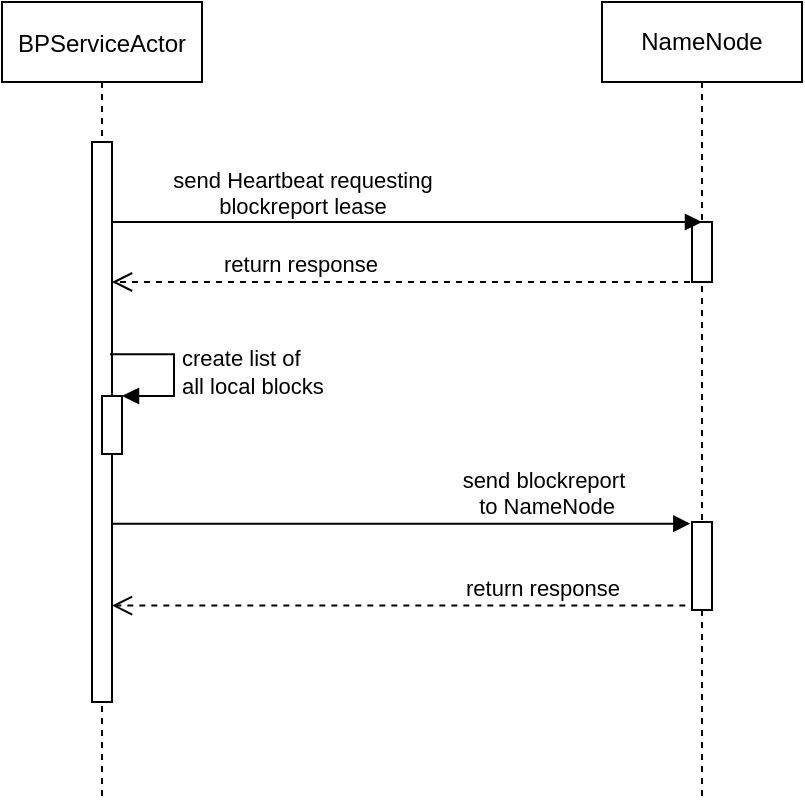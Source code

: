 <mxfile version="17.4.2" type="device"><diagram id="vftJ0yYzmNzu6-0gRrDb" name="Page-1"><mxGraphModel dx="1662" dy="878" grid="1" gridSize="10" guides="1" tooltips="1" connect="1" arrows="1" fold="1" page="1" pageScale="1" pageWidth="1100" pageHeight="850" math="0" shadow="0"><root><mxCell id="0"/><mxCell id="1" parent="0"/><mxCell id="DWX8F80SmH6t4qlHSWSQ-1" value="BPServiceActor" style="shape=umlLifeline;perimeter=lifelinePerimeter;container=1;collapsible=0;recursiveResize=0;rounded=0;shadow=0;strokeWidth=1;" vertex="1" parent="1"><mxGeometry x="110" y="80" width="100" height="400" as="geometry"/></mxCell><mxCell id="DWX8F80SmH6t4qlHSWSQ-2" value="" style="points=[];perimeter=orthogonalPerimeter;rounded=0;shadow=0;strokeWidth=1;" vertex="1" parent="DWX8F80SmH6t4qlHSWSQ-1"><mxGeometry x="45" y="70" width="10" height="280" as="geometry"/></mxCell><mxCell id="DWX8F80SmH6t4qlHSWSQ-3" value="" style="html=1;points=[];perimeter=orthogonalPerimeter;" vertex="1" parent="DWX8F80SmH6t4qlHSWSQ-1"><mxGeometry x="50" y="197" width="10" height="29" as="geometry"/></mxCell><mxCell id="DWX8F80SmH6t4qlHSWSQ-4" value="create list of&lt;br&gt;all local blocks" style="edgeStyle=orthogonalEdgeStyle;html=1;align=left;spacingLeft=2;endArrow=block;rounded=0;entryX=1;entryY=0;exitX=0.9;exitY=0.356;exitDx=0;exitDy=0;exitPerimeter=0;" edge="1" parent="DWX8F80SmH6t4qlHSWSQ-1" target="DWX8F80SmH6t4qlHSWSQ-3"><mxGeometry x="0.04" relative="1" as="geometry"><mxPoint x="54" y="176.12" as="sourcePoint"/><Array as="points"><mxPoint x="86" y="176"/><mxPoint x="86" y="197"/></Array><mxPoint as="offset"/></mxGeometry></mxCell><mxCell id="DWX8F80SmH6t4qlHSWSQ-5" value="NameNode" style="shape=umlLifeline;perimeter=lifelinePerimeter;whiteSpace=wrap;html=1;container=1;collapsible=0;recursiveResize=0;outlineConnect=0;" vertex="1" parent="1"><mxGeometry x="410" y="80" width="100" height="400" as="geometry"/></mxCell><mxCell id="DWX8F80SmH6t4qlHSWSQ-6" value="" style="html=1;points=[];perimeter=orthogonalPerimeter;" vertex="1" parent="DWX8F80SmH6t4qlHSWSQ-5"><mxGeometry x="45" y="110" width="10" height="30" as="geometry"/></mxCell><mxCell id="DWX8F80SmH6t4qlHSWSQ-7" value="" style="html=1;points=[];perimeter=orthogonalPerimeter;" vertex="1" parent="DWX8F80SmH6t4qlHSWSQ-5"><mxGeometry x="45" y="260" width="10" height="44" as="geometry"/></mxCell><mxCell id="DWX8F80SmH6t4qlHSWSQ-11" value="send Heartbeat requesting&lt;br&gt;blockreport lease" style="html=1;verticalAlign=bottom;endArrow=block;rounded=0;entryX=0.5;entryY=0;entryDx=0;entryDy=0;entryPerimeter=0;" edge="1" parent="1" source="DWX8F80SmH6t4qlHSWSQ-2" target="DWX8F80SmH6t4qlHSWSQ-6"><mxGeometry x="-0.361" y="-1" relative="1" as="geometry"><mxPoint x="180" y="190" as="sourcePoint"/><mxPoint x="660" y="190" as="targetPoint"/><mxPoint as="offset"/></mxGeometry></mxCell><mxCell id="DWX8F80SmH6t4qlHSWSQ-12" value="return response" style="html=1;verticalAlign=bottom;endArrow=open;dashed=1;endSize=8;rounded=0;exitX=0.5;exitY=1;exitDx=0;exitDy=0;exitPerimeter=0;" edge="1" parent="1" source="DWX8F80SmH6t4qlHSWSQ-6" target="DWX8F80SmH6t4qlHSWSQ-2"><mxGeometry x="0.365" relative="1" as="geometry"><mxPoint x="170" y="220" as="targetPoint"/><mxPoint x="660" y="219" as="sourcePoint"/><mxPoint as="offset"/></mxGeometry></mxCell><mxCell id="DWX8F80SmH6t4qlHSWSQ-20" value="send blockreport&amp;nbsp;&lt;br&gt;to NameNode" style="html=1;verticalAlign=bottom;endArrow=block;entryX=-0.083;entryY=0.019;rounded=0;entryDx=0;entryDy=0;entryPerimeter=0;" edge="1" parent="1" source="DWX8F80SmH6t4qlHSWSQ-2" target="DWX8F80SmH6t4qlHSWSQ-7"><mxGeometry x="0.5" relative="1" as="geometry"><mxPoint x="165" y="340.836" as="sourcePoint"/><mxPoint as="offset"/></mxGeometry></mxCell><mxCell id="DWX8F80SmH6t4qlHSWSQ-21" value="return response" style="html=1;verticalAlign=bottom;endArrow=open;dashed=1;endSize=8;exitX=-0.333;exitY=0.95;rounded=0;exitDx=0;exitDy=0;exitPerimeter=0;" edge="1" parent="1" source="DWX8F80SmH6t4qlHSWSQ-7" target="DWX8F80SmH6t4qlHSWSQ-2"><mxGeometry x="-0.5" relative="1" as="geometry"><mxPoint x="165" y="381.8" as="targetPoint"/><mxPoint as="offset"/></mxGeometry></mxCell></root></mxGraphModel></diagram></mxfile>